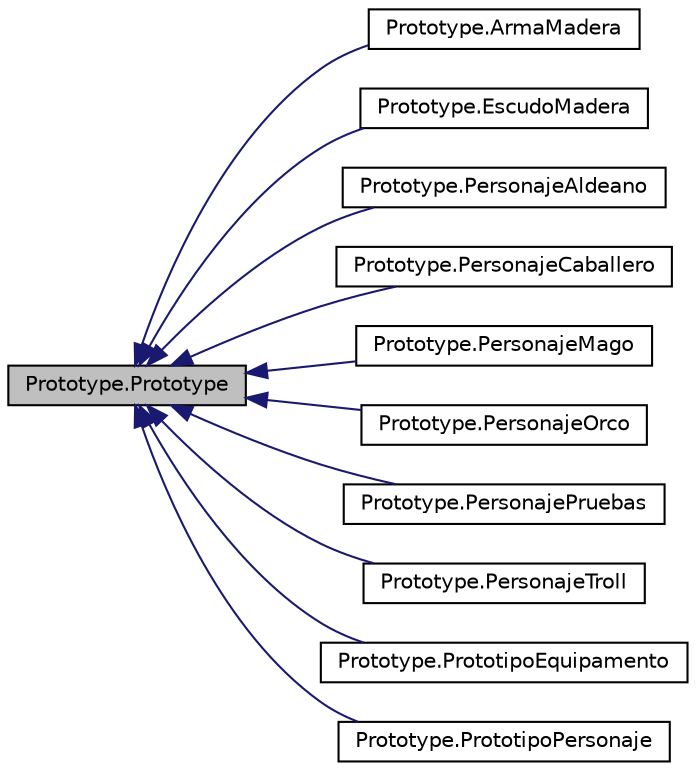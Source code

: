 digraph "Prototype.Prototype"
{
 // LATEX_PDF_SIZE
  edge [fontname="Helvetica",fontsize="10",labelfontname="Helvetica",labelfontsize="10"];
  node [fontname="Helvetica",fontsize="10",shape=record];
  rankdir="LR";
  Node1 [label="Prototype.Prototype",height=0.2,width=0.4,color="black", fillcolor="grey75", style="filled", fontcolor="black",tooltip=" "];
  Node1 -> Node2 [dir="back",color="midnightblue",fontsize="10",style="solid",fontname="Helvetica"];
  Node2 [label="Prototype.ArmaMadera",height=0.2,width=0.4,color="black", fillcolor="white", style="filled",URL="$class_prototype_1_1_arma_madera.html",tooltip=" "];
  Node1 -> Node3 [dir="back",color="midnightblue",fontsize="10",style="solid",fontname="Helvetica"];
  Node3 [label="Prototype.EscudoMadera",height=0.2,width=0.4,color="black", fillcolor="white", style="filled",URL="$class_prototype_1_1_escudo_madera.html",tooltip=" "];
  Node1 -> Node4 [dir="back",color="midnightblue",fontsize="10",style="solid",fontname="Helvetica"];
  Node4 [label="Prototype.PersonajeAldeano",height=0.2,width=0.4,color="black", fillcolor="white", style="filled",URL="$class_prototype_1_1_personaje_aldeano.html",tooltip=" "];
  Node1 -> Node5 [dir="back",color="midnightblue",fontsize="10",style="solid",fontname="Helvetica"];
  Node5 [label="Prototype.PersonajeCaballero",height=0.2,width=0.4,color="black", fillcolor="white", style="filled",URL="$class_prototype_1_1_personaje_caballero.html",tooltip=" "];
  Node1 -> Node6 [dir="back",color="midnightblue",fontsize="10",style="solid",fontname="Helvetica"];
  Node6 [label="Prototype.PersonajeMago",height=0.2,width=0.4,color="black", fillcolor="white", style="filled",URL="$class_prototype_1_1_personaje_mago.html",tooltip=" "];
  Node1 -> Node7 [dir="back",color="midnightblue",fontsize="10",style="solid",fontname="Helvetica"];
  Node7 [label="Prototype.PersonajeOrco",height=0.2,width=0.4,color="black", fillcolor="white", style="filled",URL="$class_prototype_1_1_personaje_orco.html",tooltip=" "];
  Node1 -> Node8 [dir="back",color="midnightblue",fontsize="10",style="solid",fontname="Helvetica"];
  Node8 [label="Prototype.PersonajePruebas",height=0.2,width=0.4,color="black", fillcolor="white", style="filled",URL="$class_prototype_1_1_personaje_pruebas.html",tooltip=" "];
  Node1 -> Node9 [dir="back",color="midnightblue",fontsize="10",style="solid",fontname="Helvetica"];
  Node9 [label="Prototype.PersonajeTroll",height=0.2,width=0.4,color="black", fillcolor="white", style="filled",URL="$class_prototype_1_1_personaje_troll.html",tooltip=" "];
  Node1 -> Node10 [dir="back",color="midnightblue",fontsize="10",style="solid",fontname="Helvetica"];
  Node10 [label="Prototype.PrototipoEquipamento",height=0.2,width=0.4,color="black", fillcolor="white", style="filled",URL="$class_prototype_1_1_prototipo_equipamento.html",tooltip=" "];
  Node1 -> Node11 [dir="back",color="midnightblue",fontsize="10",style="solid",fontname="Helvetica"];
  Node11 [label="Prototype.PrototipoPersonaje",height=0.2,width=0.4,color="black", fillcolor="white", style="filled",URL="$class_prototype_1_1_prototipo_personaje.html",tooltip=" "];
}
